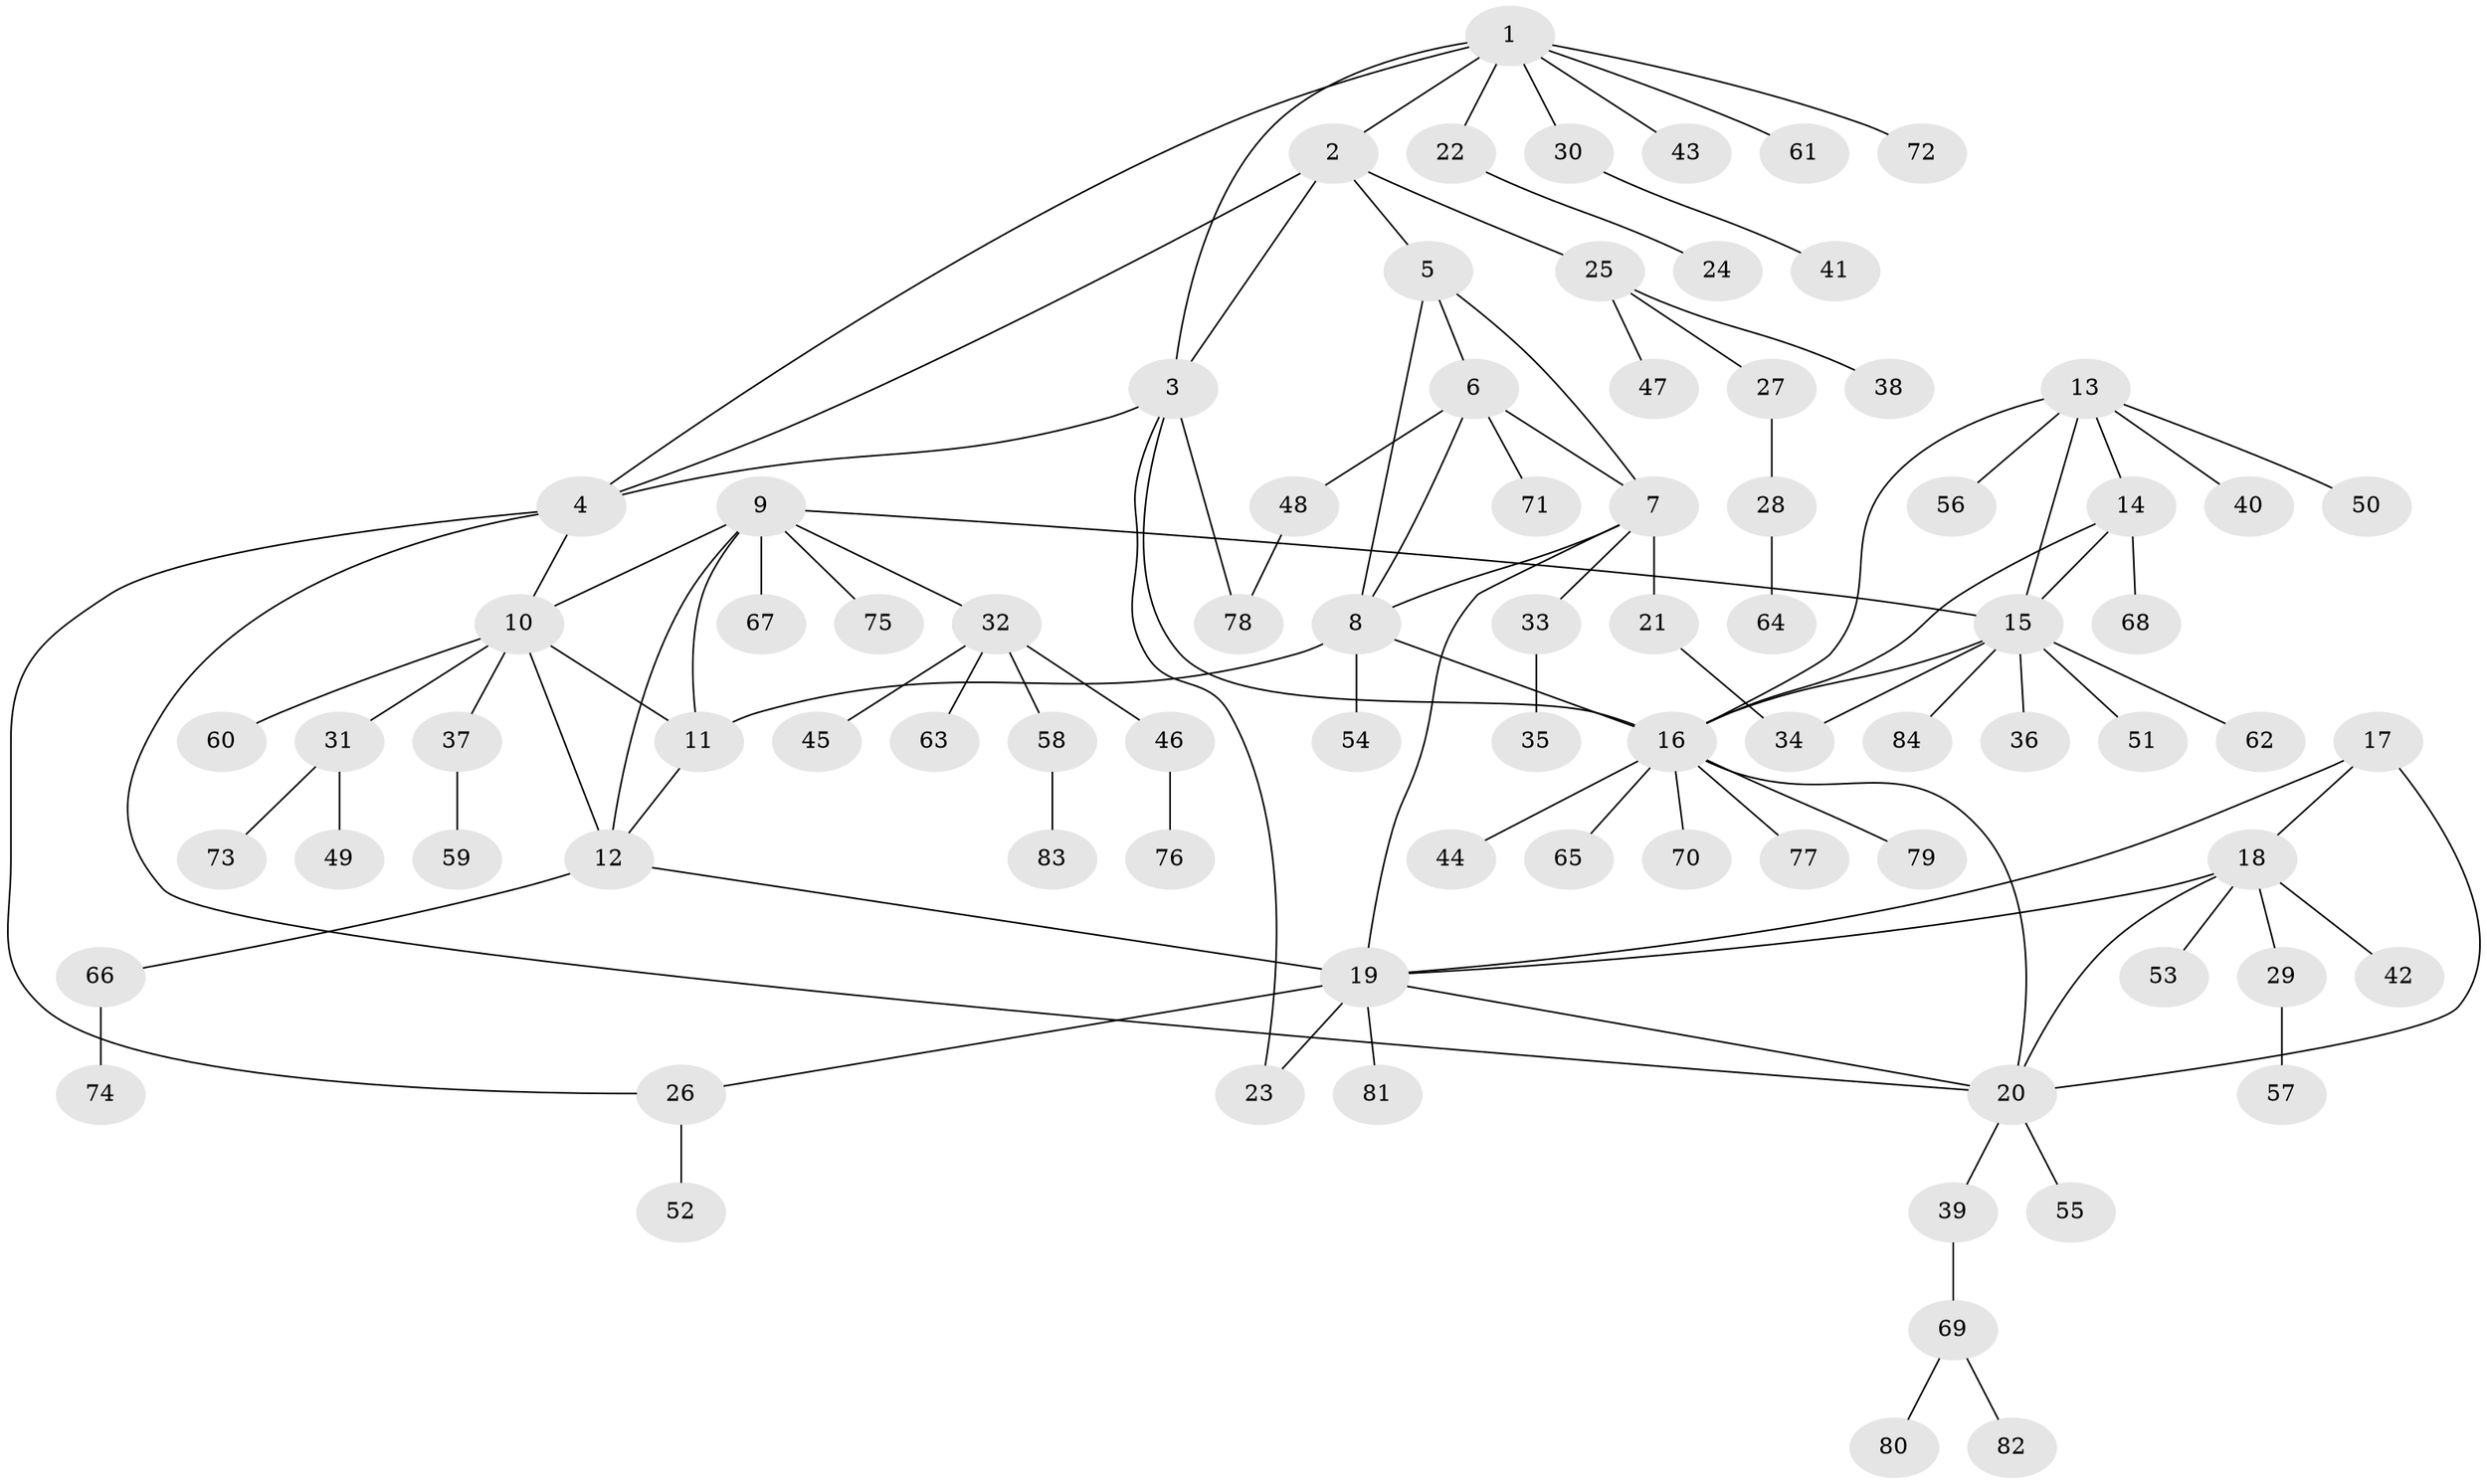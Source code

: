 // Generated by graph-tools (version 1.1) at 2025/15/03/09/25 04:15:43]
// undirected, 84 vertices, 108 edges
graph export_dot {
graph [start="1"]
  node [color=gray90,style=filled];
  1;
  2;
  3;
  4;
  5;
  6;
  7;
  8;
  9;
  10;
  11;
  12;
  13;
  14;
  15;
  16;
  17;
  18;
  19;
  20;
  21;
  22;
  23;
  24;
  25;
  26;
  27;
  28;
  29;
  30;
  31;
  32;
  33;
  34;
  35;
  36;
  37;
  38;
  39;
  40;
  41;
  42;
  43;
  44;
  45;
  46;
  47;
  48;
  49;
  50;
  51;
  52;
  53;
  54;
  55;
  56;
  57;
  58;
  59;
  60;
  61;
  62;
  63;
  64;
  65;
  66;
  67;
  68;
  69;
  70;
  71;
  72;
  73;
  74;
  75;
  76;
  77;
  78;
  79;
  80;
  81;
  82;
  83;
  84;
  1 -- 2;
  1 -- 3;
  1 -- 4;
  1 -- 22;
  1 -- 30;
  1 -- 43;
  1 -- 61;
  1 -- 72;
  2 -- 3;
  2 -- 4;
  2 -- 5;
  2 -- 25;
  3 -- 4;
  3 -- 16;
  3 -- 23;
  3 -- 78;
  4 -- 10;
  4 -- 20;
  4 -- 26;
  5 -- 6;
  5 -- 7;
  5 -- 8;
  6 -- 7;
  6 -- 8;
  6 -- 48;
  6 -- 71;
  7 -- 8;
  7 -- 19;
  7 -- 21;
  7 -- 33;
  8 -- 11;
  8 -- 16;
  8 -- 54;
  9 -- 10;
  9 -- 11;
  9 -- 12;
  9 -- 15;
  9 -- 32;
  9 -- 67;
  9 -- 75;
  10 -- 11;
  10 -- 12;
  10 -- 31;
  10 -- 37;
  10 -- 60;
  11 -- 12;
  12 -- 19;
  12 -- 66;
  13 -- 14;
  13 -- 15;
  13 -- 16;
  13 -- 40;
  13 -- 50;
  13 -- 56;
  14 -- 15;
  14 -- 16;
  14 -- 68;
  15 -- 16;
  15 -- 34;
  15 -- 36;
  15 -- 51;
  15 -- 62;
  15 -- 84;
  16 -- 20;
  16 -- 44;
  16 -- 65;
  16 -- 70;
  16 -- 77;
  16 -- 79;
  17 -- 18;
  17 -- 19;
  17 -- 20;
  18 -- 19;
  18 -- 20;
  18 -- 29;
  18 -- 42;
  18 -- 53;
  19 -- 20;
  19 -- 23;
  19 -- 26;
  19 -- 81;
  20 -- 39;
  20 -- 55;
  21 -- 34;
  22 -- 24;
  25 -- 27;
  25 -- 38;
  25 -- 47;
  26 -- 52;
  27 -- 28;
  28 -- 64;
  29 -- 57;
  30 -- 41;
  31 -- 49;
  31 -- 73;
  32 -- 45;
  32 -- 46;
  32 -- 58;
  32 -- 63;
  33 -- 35;
  37 -- 59;
  39 -- 69;
  46 -- 76;
  48 -- 78;
  58 -- 83;
  66 -- 74;
  69 -- 80;
  69 -- 82;
}
